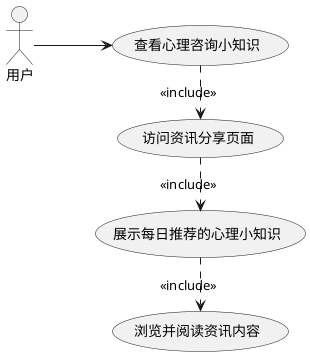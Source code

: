 @startuml
left to right direction
actor 用户

usecase (查看心理咨询小知识) as UC
usecase (访问资讯分享页面) as UC1
usecase (展示每日推荐的心理小知识) as UC2
usecase (浏览并阅读资讯内容) as UC3

用户 --> UC

UC .> UC1 : <<include>>
UC1 .> UC2 : <<include>>
UC2 .> UC3 : <<include>>
@enduml